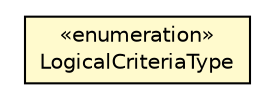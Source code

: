 #!/usr/local/bin/dot
#
# Class diagram 
# Generated by UMLGraph version R5_6-24-gf6e263 (http://www.umlgraph.org/)
#

digraph G {
	edge [fontname="Helvetica",fontsize=10,labelfontname="Helvetica",labelfontsize=10];
	node [fontname="Helvetica",fontsize=10,shape=plaintext];
	nodesep=0.25;
	ranksep=0.5;
	// org.universAAL.middleware.deploymanager.uapp.model.LogicalCriteriaType
	c5455304 [label=<<table title="org.universAAL.middleware.deploymanager.uapp.model.LogicalCriteriaType" border="0" cellborder="1" cellspacing="0" cellpadding="2" port="p" bgcolor="lemonChiffon" href="./LogicalCriteriaType.html">
		<tr><td><table border="0" cellspacing="0" cellpadding="1">
<tr><td align="center" balign="center"> &#171;enumeration&#187; </td></tr>
<tr><td align="center" balign="center"> LogicalCriteriaType </td></tr>
		</table></td></tr>
		</table>>, URL="./LogicalCriteriaType.html", fontname="Helvetica", fontcolor="black", fontsize=10.0];
}

